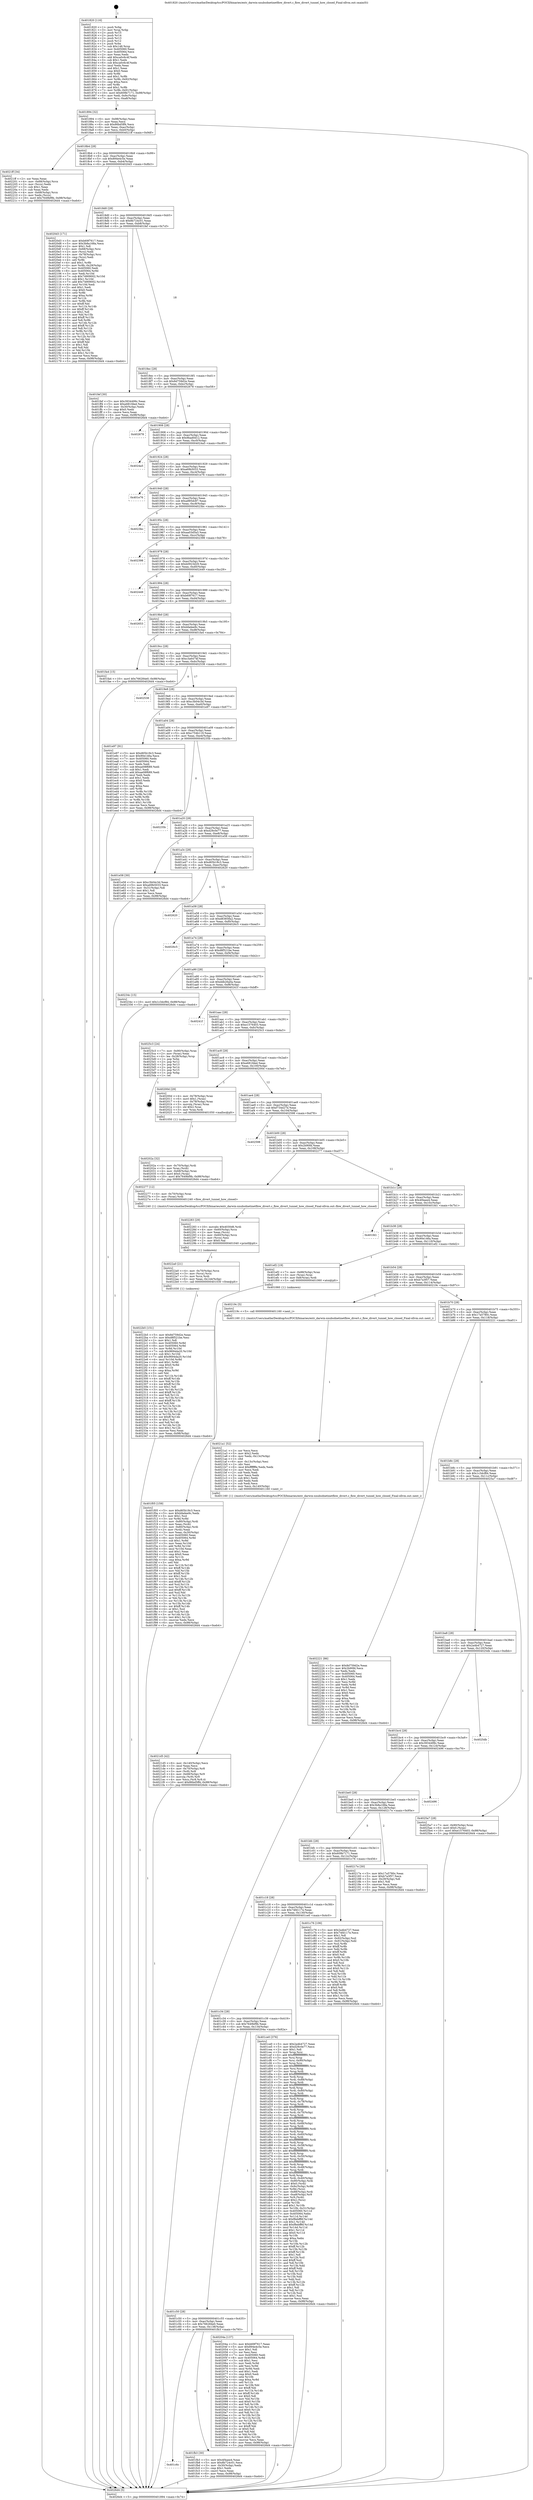 digraph "0x401820" {
  label = "0x401820 (/mnt/c/Users/mathe/Desktop/tcc/POCII/binaries/extr_darwin-xnubsdnetinetflow_divert.c_flow_divert_tunnel_how_closed_Final-ollvm.out::main(0))"
  labelloc = "t"
  node[shape=record]

  Entry [label="",width=0.3,height=0.3,shape=circle,fillcolor=black,style=filled]
  "0x401894" [label="{
     0x401894 [32]\l
     | [instrs]\l
     &nbsp;&nbsp;0x401894 \<+6\>: mov -0x98(%rbp),%eax\l
     &nbsp;&nbsp;0x40189a \<+2\>: mov %eax,%ecx\l
     &nbsp;&nbsp;0x40189c \<+6\>: sub $0x86bd5ff4,%ecx\l
     &nbsp;&nbsp;0x4018a2 \<+6\>: mov %eax,-0xac(%rbp)\l
     &nbsp;&nbsp;0x4018a8 \<+6\>: mov %ecx,-0xb0(%rbp)\l
     &nbsp;&nbsp;0x4018ae \<+6\>: je 00000000004021ff \<main+0x9df\>\l
  }"]
  "0x4021ff" [label="{
     0x4021ff [34]\l
     | [instrs]\l
     &nbsp;&nbsp;0x4021ff \<+2\>: xor %eax,%eax\l
     &nbsp;&nbsp;0x402201 \<+4\>: mov -0x68(%rbp),%rcx\l
     &nbsp;&nbsp;0x402205 \<+2\>: mov (%rcx),%edx\l
     &nbsp;&nbsp;0x402207 \<+3\>: sub $0x1,%eax\l
     &nbsp;&nbsp;0x40220a \<+2\>: sub %eax,%edx\l
     &nbsp;&nbsp;0x40220c \<+4\>: mov -0x68(%rbp),%rcx\l
     &nbsp;&nbsp;0x402210 \<+2\>: mov %edx,(%rcx)\l
     &nbsp;&nbsp;0x402212 \<+10\>: movl $0x7649bf9b,-0x98(%rbp)\l
     &nbsp;&nbsp;0x40221c \<+5\>: jmp 00000000004026d4 \<main+0xeb4\>\l
  }"]
  "0x4018b4" [label="{
     0x4018b4 [28]\l
     | [instrs]\l
     &nbsp;&nbsp;0x4018b4 \<+5\>: jmp 00000000004018b9 \<main+0x99\>\l
     &nbsp;&nbsp;0x4018b9 \<+6\>: mov -0xac(%rbp),%eax\l
     &nbsp;&nbsp;0x4018bf \<+5\>: sub $0x894e4c5e,%eax\l
     &nbsp;&nbsp;0x4018c4 \<+6\>: mov %eax,-0xb4(%rbp)\l
     &nbsp;&nbsp;0x4018ca \<+6\>: je 00000000004020d3 \<main+0x8b3\>\l
  }"]
  Exit [label="",width=0.3,height=0.3,shape=circle,fillcolor=black,style=filled,peripheries=2]
  "0x4020d3" [label="{
     0x4020d3 [171]\l
     | [instrs]\l
     &nbsp;&nbsp;0x4020d3 \<+5\>: mov $0xb69f7617,%eax\l
     &nbsp;&nbsp;0x4020d8 \<+5\>: mov $0x3b8a168a,%ecx\l
     &nbsp;&nbsp;0x4020dd \<+2\>: mov $0x1,%dl\l
     &nbsp;&nbsp;0x4020df \<+4\>: mov -0x68(%rbp),%rsi\l
     &nbsp;&nbsp;0x4020e3 \<+2\>: mov (%rsi),%edi\l
     &nbsp;&nbsp;0x4020e5 \<+4\>: mov -0x78(%rbp),%rsi\l
     &nbsp;&nbsp;0x4020e9 \<+2\>: cmp (%rsi),%edi\l
     &nbsp;&nbsp;0x4020eb \<+4\>: setl %r8b\l
     &nbsp;&nbsp;0x4020ef \<+4\>: and $0x1,%r8b\l
     &nbsp;&nbsp;0x4020f3 \<+4\>: mov %r8b,-0x29(%rbp)\l
     &nbsp;&nbsp;0x4020f7 \<+7\>: mov 0x405060,%edi\l
     &nbsp;&nbsp;0x4020fe \<+8\>: mov 0x405064,%r9d\l
     &nbsp;&nbsp;0x402106 \<+3\>: mov %edi,%r10d\l
     &nbsp;&nbsp;0x402109 \<+7\>: sub $0x74909002,%r10d\l
     &nbsp;&nbsp;0x402110 \<+4\>: sub $0x1,%r10d\l
     &nbsp;&nbsp;0x402114 \<+7\>: add $0x74909002,%r10d\l
     &nbsp;&nbsp;0x40211b \<+4\>: imul %r10d,%edi\l
     &nbsp;&nbsp;0x40211f \<+3\>: and $0x1,%edi\l
     &nbsp;&nbsp;0x402122 \<+3\>: cmp $0x0,%edi\l
     &nbsp;&nbsp;0x402125 \<+4\>: sete %r8b\l
     &nbsp;&nbsp;0x402129 \<+4\>: cmp $0xa,%r9d\l
     &nbsp;&nbsp;0x40212d \<+4\>: setl %r11b\l
     &nbsp;&nbsp;0x402131 \<+3\>: mov %r8b,%bl\l
     &nbsp;&nbsp;0x402134 \<+3\>: xor $0xff,%bl\l
     &nbsp;&nbsp;0x402137 \<+3\>: mov %r11b,%r14b\l
     &nbsp;&nbsp;0x40213a \<+4\>: xor $0xff,%r14b\l
     &nbsp;&nbsp;0x40213e \<+3\>: xor $0x1,%dl\l
     &nbsp;&nbsp;0x402141 \<+3\>: mov %bl,%r15b\l
     &nbsp;&nbsp;0x402144 \<+4\>: and $0xff,%r15b\l
     &nbsp;&nbsp;0x402148 \<+3\>: and %dl,%r8b\l
     &nbsp;&nbsp;0x40214b \<+3\>: mov %r14b,%r12b\l
     &nbsp;&nbsp;0x40214e \<+4\>: and $0xff,%r12b\l
     &nbsp;&nbsp;0x402152 \<+3\>: and %dl,%r11b\l
     &nbsp;&nbsp;0x402155 \<+3\>: or %r8b,%r15b\l
     &nbsp;&nbsp;0x402158 \<+3\>: or %r11b,%r12b\l
     &nbsp;&nbsp;0x40215b \<+3\>: xor %r12b,%r15b\l
     &nbsp;&nbsp;0x40215e \<+3\>: or %r14b,%bl\l
     &nbsp;&nbsp;0x402161 \<+3\>: xor $0xff,%bl\l
     &nbsp;&nbsp;0x402164 \<+3\>: or $0x1,%dl\l
     &nbsp;&nbsp;0x402167 \<+2\>: and %dl,%bl\l
     &nbsp;&nbsp;0x402169 \<+3\>: or %bl,%r15b\l
     &nbsp;&nbsp;0x40216c \<+4\>: test $0x1,%r15b\l
     &nbsp;&nbsp;0x402170 \<+3\>: cmovne %ecx,%eax\l
     &nbsp;&nbsp;0x402173 \<+6\>: mov %eax,-0x98(%rbp)\l
     &nbsp;&nbsp;0x402179 \<+5\>: jmp 00000000004026d4 \<main+0xeb4\>\l
  }"]
  "0x4018d0" [label="{
     0x4018d0 [28]\l
     | [instrs]\l
     &nbsp;&nbsp;0x4018d0 \<+5\>: jmp 00000000004018d5 \<main+0xb5\>\l
     &nbsp;&nbsp;0x4018d5 \<+6\>: mov -0xac(%rbp),%eax\l
     &nbsp;&nbsp;0x4018db \<+5\>: sub $0x8b724c01,%eax\l
     &nbsp;&nbsp;0x4018e0 \<+6\>: mov %eax,-0xb8(%rbp)\l
     &nbsp;&nbsp;0x4018e6 \<+6\>: je 0000000000401fef \<main+0x7cf\>\l
  }"]
  "0x4022b5" [label="{
     0x4022b5 [151]\l
     | [instrs]\l
     &nbsp;&nbsp;0x4022b5 \<+5\>: mov $0x8d759d2e,%eax\l
     &nbsp;&nbsp;0x4022ba \<+5\>: mov $0xd8f521be,%esi\l
     &nbsp;&nbsp;0x4022bf \<+2\>: mov $0x1,%dl\l
     &nbsp;&nbsp;0x4022c1 \<+8\>: mov 0x405060,%r8d\l
     &nbsp;&nbsp;0x4022c9 \<+8\>: mov 0x405064,%r9d\l
     &nbsp;&nbsp;0x4022d1 \<+3\>: mov %r8d,%r10d\l
     &nbsp;&nbsp;0x4022d4 \<+7\>: sub $0x9694da20,%r10d\l
     &nbsp;&nbsp;0x4022db \<+4\>: sub $0x1,%r10d\l
     &nbsp;&nbsp;0x4022df \<+7\>: add $0x9694da20,%r10d\l
     &nbsp;&nbsp;0x4022e6 \<+4\>: imul %r10d,%r8d\l
     &nbsp;&nbsp;0x4022ea \<+4\>: and $0x1,%r8d\l
     &nbsp;&nbsp;0x4022ee \<+4\>: cmp $0x0,%r8d\l
     &nbsp;&nbsp;0x4022f2 \<+4\>: sete %r11b\l
     &nbsp;&nbsp;0x4022f6 \<+4\>: cmp $0xa,%r9d\l
     &nbsp;&nbsp;0x4022fa \<+3\>: setl %bl\l
     &nbsp;&nbsp;0x4022fd \<+3\>: mov %r11b,%r14b\l
     &nbsp;&nbsp;0x402300 \<+4\>: xor $0xff,%r14b\l
     &nbsp;&nbsp;0x402304 \<+3\>: mov %bl,%r15b\l
     &nbsp;&nbsp;0x402307 \<+4\>: xor $0xff,%r15b\l
     &nbsp;&nbsp;0x40230b \<+3\>: xor $0x1,%dl\l
     &nbsp;&nbsp;0x40230e \<+3\>: mov %r14b,%r12b\l
     &nbsp;&nbsp;0x402311 \<+4\>: and $0xff,%r12b\l
     &nbsp;&nbsp;0x402315 \<+3\>: and %dl,%r11b\l
     &nbsp;&nbsp;0x402318 \<+3\>: mov %r15b,%r13b\l
     &nbsp;&nbsp;0x40231b \<+4\>: and $0xff,%r13b\l
     &nbsp;&nbsp;0x40231f \<+2\>: and %dl,%bl\l
     &nbsp;&nbsp;0x402321 \<+3\>: or %r11b,%r12b\l
     &nbsp;&nbsp;0x402324 \<+3\>: or %bl,%r13b\l
     &nbsp;&nbsp;0x402327 \<+3\>: xor %r13b,%r12b\l
     &nbsp;&nbsp;0x40232a \<+3\>: or %r15b,%r14b\l
     &nbsp;&nbsp;0x40232d \<+4\>: xor $0xff,%r14b\l
     &nbsp;&nbsp;0x402331 \<+3\>: or $0x1,%dl\l
     &nbsp;&nbsp;0x402334 \<+3\>: and %dl,%r14b\l
     &nbsp;&nbsp;0x402337 \<+3\>: or %r14b,%r12b\l
     &nbsp;&nbsp;0x40233a \<+4\>: test $0x1,%r12b\l
     &nbsp;&nbsp;0x40233e \<+3\>: cmovne %esi,%eax\l
     &nbsp;&nbsp;0x402341 \<+6\>: mov %eax,-0x98(%rbp)\l
     &nbsp;&nbsp;0x402347 \<+5\>: jmp 00000000004026d4 \<main+0xeb4\>\l
  }"]
  "0x401fef" [label="{
     0x401fef [30]\l
     | [instrs]\l
     &nbsp;&nbsp;0x401fef \<+5\>: mov $0x3934499c,%eax\l
     &nbsp;&nbsp;0x401ff4 \<+5\>: mov $0xe681fded,%ecx\l
     &nbsp;&nbsp;0x401ff9 \<+3\>: mov -0x30(%rbp),%edx\l
     &nbsp;&nbsp;0x401ffc \<+3\>: cmp $0x0,%edx\l
     &nbsp;&nbsp;0x401fff \<+3\>: cmove %ecx,%eax\l
     &nbsp;&nbsp;0x402002 \<+6\>: mov %eax,-0x98(%rbp)\l
     &nbsp;&nbsp;0x402008 \<+5\>: jmp 00000000004026d4 \<main+0xeb4\>\l
  }"]
  "0x4018ec" [label="{
     0x4018ec [28]\l
     | [instrs]\l
     &nbsp;&nbsp;0x4018ec \<+5\>: jmp 00000000004018f1 \<main+0xd1\>\l
     &nbsp;&nbsp;0x4018f1 \<+6\>: mov -0xac(%rbp),%eax\l
     &nbsp;&nbsp;0x4018f7 \<+5\>: sub $0x8d759d2e,%eax\l
     &nbsp;&nbsp;0x4018fc \<+6\>: mov %eax,-0xbc(%rbp)\l
     &nbsp;&nbsp;0x401902 \<+6\>: je 0000000000402678 \<main+0xe58\>\l
  }"]
  "0x4022a0" [label="{
     0x4022a0 [21]\l
     | [instrs]\l
     &nbsp;&nbsp;0x4022a0 \<+4\>: mov -0x70(%rbp),%rcx\l
     &nbsp;&nbsp;0x4022a4 \<+3\>: mov (%rcx),%rcx\l
     &nbsp;&nbsp;0x4022a7 \<+3\>: mov %rcx,%rdi\l
     &nbsp;&nbsp;0x4022aa \<+6\>: mov %eax,-0x144(%rbp)\l
     &nbsp;&nbsp;0x4022b0 \<+5\>: call 0000000000401030 \<free@plt\>\l
     | [calls]\l
     &nbsp;&nbsp;0x401030 \{1\} (unknown)\l
  }"]
  "0x402678" [label="{
     0x402678\l
  }", style=dashed]
  "0x401908" [label="{
     0x401908 [28]\l
     | [instrs]\l
     &nbsp;&nbsp;0x401908 \<+5\>: jmp 000000000040190d \<main+0xed\>\l
     &nbsp;&nbsp;0x40190d \<+6\>: mov -0xac(%rbp),%eax\l
     &nbsp;&nbsp;0x401913 \<+5\>: sub $0x9bad0d12,%eax\l
     &nbsp;&nbsp;0x401918 \<+6\>: mov %eax,-0xc0(%rbp)\l
     &nbsp;&nbsp;0x40191e \<+6\>: je 00000000004024a5 \<main+0xc85\>\l
  }"]
  "0x402283" [label="{
     0x402283 [29]\l
     | [instrs]\l
     &nbsp;&nbsp;0x402283 \<+10\>: movabs $0x4030d6,%rdi\l
     &nbsp;&nbsp;0x40228d \<+4\>: mov -0x60(%rbp),%rcx\l
     &nbsp;&nbsp;0x402291 \<+2\>: mov %eax,(%rcx)\l
     &nbsp;&nbsp;0x402293 \<+4\>: mov -0x60(%rbp),%rcx\l
     &nbsp;&nbsp;0x402297 \<+2\>: mov (%rcx),%esi\l
     &nbsp;&nbsp;0x402299 \<+2\>: mov $0x0,%al\l
     &nbsp;&nbsp;0x40229b \<+5\>: call 0000000000401040 \<printf@plt\>\l
     | [calls]\l
     &nbsp;&nbsp;0x401040 \{1\} (unknown)\l
  }"]
  "0x4024a5" [label="{
     0x4024a5\l
  }", style=dashed]
  "0x401924" [label="{
     0x401924 [28]\l
     | [instrs]\l
     &nbsp;&nbsp;0x401924 \<+5\>: jmp 0000000000401929 \<main+0x109\>\l
     &nbsp;&nbsp;0x401929 \<+6\>: mov -0xac(%rbp),%eax\l
     &nbsp;&nbsp;0x40192f \<+5\>: sub $0xa69b5033,%eax\l
     &nbsp;&nbsp;0x401934 \<+6\>: mov %eax,-0xc4(%rbp)\l
     &nbsp;&nbsp;0x40193a \<+6\>: je 0000000000401e76 \<main+0x656\>\l
  }"]
  "0x4021d5" [label="{
     0x4021d5 [42]\l
     | [instrs]\l
     &nbsp;&nbsp;0x4021d5 \<+6\>: mov -0x140(%rbp),%ecx\l
     &nbsp;&nbsp;0x4021db \<+3\>: imul %eax,%ecx\l
     &nbsp;&nbsp;0x4021de \<+4\>: mov -0x70(%rbp),%r8\l
     &nbsp;&nbsp;0x4021e2 \<+3\>: mov (%r8),%r8\l
     &nbsp;&nbsp;0x4021e5 \<+4\>: mov -0x68(%rbp),%r9\l
     &nbsp;&nbsp;0x4021e9 \<+3\>: movslq (%r9),%r9\l
     &nbsp;&nbsp;0x4021ec \<+4\>: mov %ecx,(%r8,%r9,4)\l
     &nbsp;&nbsp;0x4021f0 \<+10\>: movl $0x86bd5ff4,-0x98(%rbp)\l
     &nbsp;&nbsp;0x4021fa \<+5\>: jmp 00000000004026d4 \<main+0xeb4\>\l
  }"]
  "0x401e76" [label="{
     0x401e76\l
  }", style=dashed]
  "0x401940" [label="{
     0x401940 [28]\l
     | [instrs]\l
     &nbsp;&nbsp;0x401940 \<+5\>: jmp 0000000000401945 \<main+0x125\>\l
     &nbsp;&nbsp;0x401945 \<+6\>: mov -0xac(%rbp),%eax\l
     &nbsp;&nbsp;0x40194b \<+5\>: sub $0xa885dc87,%eax\l
     &nbsp;&nbsp;0x401950 \<+6\>: mov %eax,-0xc8(%rbp)\l
     &nbsp;&nbsp;0x401956 \<+6\>: je 00000000004023bc \<main+0xb9c\>\l
  }"]
  "0x4021a1" [label="{
     0x4021a1 [52]\l
     | [instrs]\l
     &nbsp;&nbsp;0x4021a1 \<+2\>: xor %ecx,%ecx\l
     &nbsp;&nbsp;0x4021a3 \<+5\>: mov $0x2,%edx\l
     &nbsp;&nbsp;0x4021a8 \<+6\>: mov %edx,-0x13c(%rbp)\l
     &nbsp;&nbsp;0x4021ae \<+1\>: cltd\l
     &nbsp;&nbsp;0x4021af \<+6\>: mov -0x13c(%rbp),%esi\l
     &nbsp;&nbsp;0x4021b5 \<+2\>: idiv %esi\l
     &nbsp;&nbsp;0x4021b7 \<+6\>: imul $0xfffffffe,%edx,%edx\l
     &nbsp;&nbsp;0x4021bd \<+2\>: mov %ecx,%edi\l
     &nbsp;&nbsp;0x4021bf \<+2\>: sub %edx,%edi\l
     &nbsp;&nbsp;0x4021c1 \<+2\>: mov %ecx,%edx\l
     &nbsp;&nbsp;0x4021c3 \<+3\>: sub $0x1,%edx\l
     &nbsp;&nbsp;0x4021c6 \<+2\>: add %edx,%edi\l
     &nbsp;&nbsp;0x4021c8 \<+2\>: sub %edi,%ecx\l
     &nbsp;&nbsp;0x4021ca \<+6\>: mov %ecx,-0x140(%rbp)\l
     &nbsp;&nbsp;0x4021d0 \<+5\>: call 0000000000401160 \<next_i\>\l
     | [calls]\l
     &nbsp;&nbsp;0x401160 \{1\} (/mnt/c/Users/mathe/Desktop/tcc/POCII/binaries/extr_darwin-xnubsdnetinetflow_divert.c_flow_divert_tunnel_how_closed_Final-ollvm.out::next_i)\l
  }"]
  "0x4023bc" [label="{
     0x4023bc\l
  }", style=dashed]
  "0x40195c" [label="{
     0x40195c [28]\l
     | [instrs]\l
     &nbsp;&nbsp;0x40195c \<+5\>: jmp 0000000000401961 \<main+0x141\>\l
     &nbsp;&nbsp;0x401961 \<+6\>: mov -0xac(%rbp),%eax\l
     &nbsp;&nbsp;0x401967 \<+5\>: sub $0xaa03d5a3,%eax\l
     &nbsp;&nbsp;0x40196c \<+6\>: mov %eax,-0xcc(%rbp)\l
     &nbsp;&nbsp;0x401972 \<+6\>: je 0000000000402398 \<main+0xb78\>\l
  }"]
  "0x40202a" [label="{
     0x40202a [32]\l
     | [instrs]\l
     &nbsp;&nbsp;0x40202a \<+4\>: mov -0x70(%rbp),%rdi\l
     &nbsp;&nbsp;0x40202e \<+3\>: mov %rax,(%rdi)\l
     &nbsp;&nbsp;0x402031 \<+4\>: mov -0x68(%rbp),%rax\l
     &nbsp;&nbsp;0x402035 \<+6\>: movl $0x0,(%rax)\l
     &nbsp;&nbsp;0x40203b \<+10\>: movl $0x7649bf9b,-0x98(%rbp)\l
     &nbsp;&nbsp;0x402045 \<+5\>: jmp 00000000004026d4 \<main+0xeb4\>\l
  }"]
  "0x402398" [label="{
     0x402398\l
  }", style=dashed]
  "0x401978" [label="{
     0x401978 [28]\l
     | [instrs]\l
     &nbsp;&nbsp;0x401978 \<+5\>: jmp 000000000040197d \<main+0x15d\>\l
     &nbsp;&nbsp;0x40197d \<+6\>: mov -0xac(%rbp),%eax\l
     &nbsp;&nbsp;0x401983 \<+5\>: sub $0xb0923d29,%eax\l
     &nbsp;&nbsp;0x401988 \<+6\>: mov %eax,-0xd0(%rbp)\l
     &nbsp;&nbsp;0x40198e \<+6\>: je 0000000000402449 \<main+0xc29\>\l
  }"]
  "0x401c6c" [label="{
     0x401c6c\l
  }", style=dashed]
  "0x402449" [label="{
     0x402449\l
  }", style=dashed]
  "0x401994" [label="{
     0x401994 [28]\l
     | [instrs]\l
     &nbsp;&nbsp;0x401994 \<+5\>: jmp 0000000000401999 \<main+0x179\>\l
     &nbsp;&nbsp;0x401999 \<+6\>: mov -0xac(%rbp),%eax\l
     &nbsp;&nbsp;0x40199f \<+5\>: sub $0xb69f7617,%eax\l
     &nbsp;&nbsp;0x4019a4 \<+6\>: mov %eax,-0xd4(%rbp)\l
     &nbsp;&nbsp;0x4019aa \<+6\>: je 0000000000402653 \<main+0xe33\>\l
  }"]
  "0x401fb3" [label="{
     0x401fb3 [30]\l
     | [instrs]\l
     &nbsp;&nbsp;0x401fb3 \<+5\>: mov $0x4f4aee4,%eax\l
     &nbsp;&nbsp;0x401fb8 \<+5\>: mov $0x8b724c01,%ecx\l
     &nbsp;&nbsp;0x401fbd \<+3\>: mov -0x30(%rbp),%edx\l
     &nbsp;&nbsp;0x401fc0 \<+3\>: cmp $0x1,%edx\l
     &nbsp;&nbsp;0x401fc3 \<+3\>: cmovl %ecx,%eax\l
     &nbsp;&nbsp;0x401fc6 \<+6\>: mov %eax,-0x98(%rbp)\l
     &nbsp;&nbsp;0x401fcc \<+5\>: jmp 00000000004026d4 \<main+0xeb4\>\l
  }"]
  "0x402653" [label="{
     0x402653\l
  }", style=dashed]
  "0x4019b0" [label="{
     0x4019b0 [28]\l
     | [instrs]\l
     &nbsp;&nbsp;0x4019b0 \<+5\>: jmp 00000000004019b5 \<main+0x195\>\l
     &nbsp;&nbsp;0x4019b5 \<+6\>: mov -0xac(%rbp),%eax\l
     &nbsp;&nbsp;0x4019bb \<+5\>: sub $0xbfadee9c,%eax\l
     &nbsp;&nbsp;0x4019c0 \<+6\>: mov %eax,-0xd8(%rbp)\l
     &nbsp;&nbsp;0x4019c6 \<+6\>: je 0000000000401fa4 \<main+0x784\>\l
  }"]
  "0x401c50" [label="{
     0x401c50 [28]\l
     | [instrs]\l
     &nbsp;&nbsp;0x401c50 \<+5\>: jmp 0000000000401c55 \<main+0x435\>\l
     &nbsp;&nbsp;0x401c55 \<+6\>: mov -0xac(%rbp),%eax\l
     &nbsp;&nbsp;0x401c5b \<+5\>: sub $0x766284e0,%eax\l
     &nbsp;&nbsp;0x401c60 \<+6\>: mov %eax,-0x138(%rbp)\l
     &nbsp;&nbsp;0x401c66 \<+6\>: je 0000000000401fb3 \<main+0x793\>\l
  }"]
  "0x401fa4" [label="{
     0x401fa4 [15]\l
     | [instrs]\l
     &nbsp;&nbsp;0x401fa4 \<+10\>: movl $0x766284e0,-0x98(%rbp)\l
     &nbsp;&nbsp;0x401fae \<+5\>: jmp 00000000004026d4 \<main+0xeb4\>\l
  }"]
  "0x4019cc" [label="{
     0x4019cc [28]\l
     | [instrs]\l
     &nbsp;&nbsp;0x4019cc \<+5\>: jmp 00000000004019d1 \<main+0x1b1\>\l
     &nbsp;&nbsp;0x4019d1 \<+6\>: mov -0xac(%rbp),%eax\l
     &nbsp;&nbsp;0x4019d7 \<+5\>: sub $0xc3a6474f,%eax\l
     &nbsp;&nbsp;0x4019dc \<+6\>: mov %eax,-0xdc(%rbp)\l
     &nbsp;&nbsp;0x4019e2 \<+6\>: je 0000000000402538 \<main+0xd18\>\l
  }"]
  "0x40204a" [label="{
     0x40204a [137]\l
     | [instrs]\l
     &nbsp;&nbsp;0x40204a \<+5\>: mov $0xb69f7617,%eax\l
     &nbsp;&nbsp;0x40204f \<+5\>: mov $0x894e4c5e,%ecx\l
     &nbsp;&nbsp;0x402054 \<+2\>: mov $0x1,%dl\l
     &nbsp;&nbsp;0x402056 \<+2\>: xor %esi,%esi\l
     &nbsp;&nbsp;0x402058 \<+7\>: mov 0x405060,%edi\l
     &nbsp;&nbsp;0x40205f \<+8\>: mov 0x405064,%r8d\l
     &nbsp;&nbsp;0x402067 \<+3\>: sub $0x1,%esi\l
     &nbsp;&nbsp;0x40206a \<+3\>: mov %edi,%r9d\l
     &nbsp;&nbsp;0x40206d \<+3\>: add %esi,%r9d\l
     &nbsp;&nbsp;0x402070 \<+4\>: imul %r9d,%edi\l
     &nbsp;&nbsp;0x402074 \<+3\>: and $0x1,%edi\l
     &nbsp;&nbsp;0x402077 \<+3\>: cmp $0x0,%edi\l
     &nbsp;&nbsp;0x40207a \<+4\>: sete %r10b\l
     &nbsp;&nbsp;0x40207e \<+4\>: cmp $0xa,%r8d\l
     &nbsp;&nbsp;0x402082 \<+4\>: setl %r11b\l
     &nbsp;&nbsp;0x402086 \<+3\>: mov %r10b,%bl\l
     &nbsp;&nbsp;0x402089 \<+3\>: xor $0xff,%bl\l
     &nbsp;&nbsp;0x40208c \<+3\>: mov %r11b,%r14b\l
     &nbsp;&nbsp;0x40208f \<+4\>: xor $0xff,%r14b\l
     &nbsp;&nbsp;0x402093 \<+3\>: xor $0x0,%dl\l
     &nbsp;&nbsp;0x402096 \<+3\>: mov %bl,%r15b\l
     &nbsp;&nbsp;0x402099 \<+4\>: and $0x0,%r15b\l
     &nbsp;&nbsp;0x40209d \<+3\>: and %dl,%r10b\l
     &nbsp;&nbsp;0x4020a0 \<+3\>: mov %r14b,%r12b\l
     &nbsp;&nbsp;0x4020a3 \<+4\>: and $0x0,%r12b\l
     &nbsp;&nbsp;0x4020a7 \<+3\>: and %dl,%r11b\l
     &nbsp;&nbsp;0x4020aa \<+3\>: or %r10b,%r15b\l
     &nbsp;&nbsp;0x4020ad \<+3\>: or %r11b,%r12b\l
     &nbsp;&nbsp;0x4020b0 \<+3\>: xor %r12b,%r15b\l
     &nbsp;&nbsp;0x4020b3 \<+3\>: or %r14b,%bl\l
     &nbsp;&nbsp;0x4020b6 \<+3\>: xor $0xff,%bl\l
     &nbsp;&nbsp;0x4020b9 \<+3\>: or $0x0,%dl\l
     &nbsp;&nbsp;0x4020bc \<+2\>: and %dl,%bl\l
     &nbsp;&nbsp;0x4020be \<+3\>: or %bl,%r15b\l
     &nbsp;&nbsp;0x4020c1 \<+4\>: test $0x1,%r15b\l
     &nbsp;&nbsp;0x4020c5 \<+3\>: cmovne %ecx,%eax\l
     &nbsp;&nbsp;0x4020c8 \<+6\>: mov %eax,-0x98(%rbp)\l
     &nbsp;&nbsp;0x4020ce \<+5\>: jmp 00000000004026d4 \<main+0xeb4\>\l
  }"]
  "0x402538" [label="{
     0x402538\l
  }", style=dashed]
  "0x4019e8" [label="{
     0x4019e8 [28]\l
     | [instrs]\l
     &nbsp;&nbsp;0x4019e8 \<+5\>: jmp 00000000004019ed \<main+0x1cd\>\l
     &nbsp;&nbsp;0x4019ed \<+6\>: mov -0xac(%rbp),%eax\l
     &nbsp;&nbsp;0x4019f3 \<+5\>: sub $0xc3b04c3d,%eax\l
     &nbsp;&nbsp;0x4019f8 \<+6\>: mov %eax,-0xe0(%rbp)\l
     &nbsp;&nbsp;0x4019fe \<+6\>: je 0000000000401e97 \<main+0x677\>\l
  }"]
  "0x401f05" [label="{
     0x401f05 [159]\l
     | [instrs]\l
     &nbsp;&nbsp;0x401f05 \<+5\>: mov $0xd65b18c3,%ecx\l
     &nbsp;&nbsp;0x401f0a \<+5\>: mov $0xbfadee9c,%edx\l
     &nbsp;&nbsp;0x401f0f \<+3\>: mov $0x1,%sil\l
     &nbsp;&nbsp;0x401f12 \<+3\>: xor %r8d,%r8d\l
     &nbsp;&nbsp;0x401f15 \<+4\>: mov -0x80(%rbp),%rdi\l
     &nbsp;&nbsp;0x401f19 \<+2\>: mov %eax,(%rdi)\l
     &nbsp;&nbsp;0x401f1b \<+4\>: mov -0x80(%rbp),%rdi\l
     &nbsp;&nbsp;0x401f1f \<+2\>: mov (%rdi),%eax\l
     &nbsp;&nbsp;0x401f21 \<+3\>: mov %eax,-0x30(%rbp)\l
     &nbsp;&nbsp;0x401f24 \<+7\>: mov 0x405060,%eax\l
     &nbsp;&nbsp;0x401f2b \<+8\>: mov 0x405064,%r9d\l
     &nbsp;&nbsp;0x401f33 \<+4\>: sub $0x1,%r8d\l
     &nbsp;&nbsp;0x401f37 \<+3\>: mov %eax,%r10d\l
     &nbsp;&nbsp;0x401f3a \<+3\>: add %r8d,%r10d\l
     &nbsp;&nbsp;0x401f3d \<+4\>: imul %r10d,%eax\l
     &nbsp;&nbsp;0x401f41 \<+3\>: and $0x1,%eax\l
     &nbsp;&nbsp;0x401f44 \<+3\>: cmp $0x0,%eax\l
     &nbsp;&nbsp;0x401f47 \<+4\>: sete %r11b\l
     &nbsp;&nbsp;0x401f4b \<+4\>: cmp $0xa,%r9d\l
     &nbsp;&nbsp;0x401f4f \<+3\>: setl %bl\l
     &nbsp;&nbsp;0x401f52 \<+3\>: mov %r11b,%r14b\l
     &nbsp;&nbsp;0x401f55 \<+4\>: xor $0xff,%r14b\l
     &nbsp;&nbsp;0x401f59 \<+3\>: mov %bl,%r15b\l
     &nbsp;&nbsp;0x401f5c \<+4\>: xor $0xff,%r15b\l
     &nbsp;&nbsp;0x401f60 \<+4\>: xor $0x1,%sil\l
     &nbsp;&nbsp;0x401f64 \<+3\>: mov %r14b,%r12b\l
     &nbsp;&nbsp;0x401f67 \<+4\>: and $0xff,%r12b\l
     &nbsp;&nbsp;0x401f6b \<+3\>: and %sil,%r11b\l
     &nbsp;&nbsp;0x401f6e \<+3\>: mov %r15b,%r13b\l
     &nbsp;&nbsp;0x401f71 \<+4\>: and $0xff,%r13b\l
     &nbsp;&nbsp;0x401f75 \<+3\>: and %sil,%bl\l
     &nbsp;&nbsp;0x401f78 \<+3\>: or %r11b,%r12b\l
     &nbsp;&nbsp;0x401f7b \<+3\>: or %bl,%r13b\l
     &nbsp;&nbsp;0x401f7e \<+3\>: xor %r13b,%r12b\l
     &nbsp;&nbsp;0x401f81 \<+3\>: or %r15b,%r14b\l
     &nbsp;&nbsp;0x401f84 \<+4\>: xor $0xff,%r14b\l
     &nbsp;&nbsp;0x401f88 \<+4\>: or $0x1,%sil\l
     &nbsp;&nbsp;0x401f8c \<+3\>: and %sil,%r14b\l
     &nbsp;&nbsp;0x401f8f \<+3\>: or %r14b,%r12b\l
     &nbsp;&nbsp;0x401f92 \<+4\>: test $0x1,%r12b\l
     &nbsp;&nbsp;0x401f96 \<+3\>: cmovne %edx,%ecx\l
     &nbsp;&nbsp;0x401f99 \<+6\>: mov %ecx,-0x98(%rbp)\l
     &nbsp;&nbsp;0x401f9f \<+5\>: jmp 00000000004026d4 \<main+0xeb4\>\l
  }"]
  "0x401e97" [label="{
     0x401e97 [91]\l
     | [instrs]\l
     &nbsp;&nbsp;0x401e97 \<+5\>: mov $0xd65b18c3,%eax\l
     &nbsp;&nbsp;0x401e9c \<+5\>: mov $0x90e146a,%ecx\l
     &nbsp;&nbsp;0x401ea1 \<+7\>: mov 0x405060,%edx\l
     &nbsp;&nbsp;0x401ea8 \<+7\>: mov 0x405064,%esi\l
     &nbsp;&nbsp;0x401eaf \<+2\>: mov %edx,%edi\l
     &nbsp;&nbsp;0x401eb1 \<+6\>: sub $0xae08f689,%edi\l
     &nbsp;&nbsp;0x401eb7 \<+3\>: sub $0x1,%edi\l
     &nbsp;&nbsp;0x401eba \<+6\>: add $0xae08f689,%edi\l
     &nbsp;&nbsp;0x401ec0 \<+3\>: imul %edi,%edx\l
     &nbsp;&nbsp;0x401ec3 \<+3\>: and $0x1,%edx\l
     &nbsp;&nbsp;0x401ec6 \<+3\>: cmp $0x0,%edx\l
     &nbsp;&nbsp;0x401ec9 \<+4\>: sete %r8b\l
     &nbsp;&nbsp;0x401ecd \<+3\>: cmp $0xa,%esi\l
     &nbsp;&nbsp;0x401ed0 \<+4\>: setl %r9b\l
     &nbsp;&nbsp;0x401ed4 \<+3\>: mov %r8b,%r10b\l
     &nbsp;&nbsp;0x401ed7 \<+3\>: and %r9b,%r10b\l
     &nbsp;&nbsp;0x401eda \<+3\>: xor %r9b,%r8b\l
     &nbsp;&nbsp;0x401edd \<+3\>: or %r8b,%r10b\l
     &nbsp;&nbsp;0x401ee0 \<+4\>: test $0x1,%r10b\l
     &nbsp;&nbsp;0x401ee4 \<+3\>: cmovne %ecx,%eax\l
     &nbsp;&nbsp;0x401ee7 \<+6\>: mov %eax,-0x98(%rbp)\l
     &nbsp;&nbsp;0x401eed \<+5\>: jmp 00000000004026d4 \<main+0xeb4\>\l
  }"]
  "0x401a04" [label="{
     0x401a04 [28]\l
     | [instrs]\l
     &nbsp;&nbsp;0x401a04 \<+5\>: jmp 0000000000401a09 \<main+0x1e9\>\l
     &nbsp;&nbsp;0x401a09 \<+6\>: mov -0xac(%rbp),%eax\l
     &nbsp;&nbsp;0x401a0f \<+5\>: sub $0xc754b119,%eax\l
     &nbsp;&nbsp;0x401a14 \<+6\>: mov %eax,-0xe4(%rbp)\l
     &nbsp;&nbsp;0x401a1a \<+6\>: je 000000000040235b \<main+0xb3b\>\l
  }"]
  "0x401c34" [label="{
     0x401c34 [28]\l
     | [instrs]\l
     &nbsp;&nbsp;0x401c34 \<+5\>: jmp 0000000000401c39 \<main+0x419\>\l
     &nbsp;&nbsp;0x401c39 \<+6\>: mov -0xac(%rbp),%eax\l
     &nbsp;&nbsp;0x401c3f \<+5\>: sub $0x7649bf9b,%eax\l
     &nbsp;&nbsp;0x401c44 \<+6\>: mov %eax,-0x134(%rbp)\l
     &nbsp;&nbsp;0x401c4a \<+6\>: je 000000000040204a \<main+0x82a\>\l
  }"]
  "0x40235b" [label="{
     0x40235b\l
  }", style=dashed]
  "0x401a20" [label="{
     0x401a20 [28]\l
     | [instrs]\l
     &nbsp;&nbsp;0x401a20 \<+5\>: jmp 0000000000401a25 \<main+0x205\>\l
     &nbsp;&nbsp;0x401a25 \<+6\>: mov -0xac(%rbp),%eax\l
     &nbsp;&nbsp;0x401a2b \<+5\>: sub $0xd29c0e77,%eax\l
     &nbsp;&nbsp;0x401a30 \<+6\>: mov %eax,-0xe8(%rbp)\l
     &nbsp;&nbsp;0x401a36 \<+6\>: je 0000000000401e58 \<main+0x638\>\l
  }"]
  "0x401ce0" [label="{
     0x401ce0 [376]\l
     | [instrs]\l
     &nbsp;&nbsp;0x401ce0 \<+5\>: mov $0x2a4b4727,%eax\l
     &nbsp;&nbsp;0x401ce5 \<+5\>: mov $0xd29c0e77,%ecx\l
     &nbsp;&nbsp;0x401cea \<+2\>: mov $0x1,%dl\l
     &nbsp;&nbsp;0x401cec \<+3\>: mov %rsp,%rsi\l
     &nbsp;&nbsp;0x401cef \<+4\>: add $0xfffffffffffffff0,%rsi\l
     &nbsp;&nbsp;0x401cf3 \<+3\>: mov %rsi,%rsp\l
     &nbsp;&nbsp;0x401cf6 \<+7\>: mov %rsi,-0x90(%rbp)\l
     &nbsp;&nbsp;0x401cfd \<+3\>: mov %rsp,%rsi\l
     &nbsp;&nbsp;0x401d00 \<+4\>: add $0xfffffffffffffff0,%rsi\l
     &nbsp;&nbsp;0x401d04 \<+3\>: mov %rsi,%rsp\l
     &nbsp;&nbsp;0x401d07 \<+3\>: mov %rsp,%rdi\l
     &nbsp;&nbsp;0x401d0a \<+4\>: add $0xfffffffffffffff0,%rdi\l
     &nbsp;&nbsp;0x401d0e \<+3\>: mov %rdi,%rsp\l
     &nbsp;&nbsp;0x401d11 \<+7\>: mov %rdi,-0x88(%rbp)\l
     &nbsp;&nbsp;0x401d18 \<+3\>: mov %rsp,%rdi\l
     &nbsp;&nbsp;0x401d1b \<+4\>: add $0xfffffffffffffff0,%rdi\l
     &nbsp;&nbsp;0x401d1f \<+3\>: mov %rdi,%rsp\l
     &nbsp;&nbsp;0x401d22 \<+4\>: mov %rdi,-0x80(%rbp)\l
     &nbsp;&nbsp;0x401d26 \<+3\>: mov %rsp,%rdi\l
     &nbsp;&nbsp;0x401d29 \<+4\>: add $0xfffffffffffffff0,%rdi\l
     &nbsp;&nbsp;0x401d2d \<+3\>: mov %rdi,%rsp\l
     &nbsp;&nbsp;0x401d30 \<+4\>: mov %rdi,-0x78(%rbp)\l
     &nbsp;&nbsp;0x401d34 \<+3\>: mov %rsp,%rdi\l
     &nbsp;&nbsp;0x401d37 \<+4\>: add $0xfffffffffffffff0,%rdi\l
     &nbsp;&nbsp;0x401d3b \<+3\>: mov %rdi,%rsp\l
     &nbsp;&nbsp;0x401d3e \<+4\>: mov %rdi,-0x70(%rbp)\l
     &nbsp;&nbsp;0x401d42 \<+3\>: mov %rsp,%rdi\l
     &nbsp;&nbsp;0x401d45 \<+4\>: add $0xfffffffffffffff0,%rdi\l
     &nbsp;&nbsp;0x401d49 \<+3\>: mov %rdi,%rsp\l
     &nbsp;&nbsp;0x401d4c \<+4\>: mov %rdi,-0x68(%rbp)\l
     &nbsp;&nbsp;0x401d50 \<+3\>: mov %rsp,%rdi\l
     &nbsp;&nbsp;0x401d53 \<+4\>: add $0xfffffffffffffff0,%rdi\l
     &nbsp;&nbsp;0x401d57 \<+3\>: mov %rdi,%rsp\l
     &nbsp;&nbsp;0x401d5a \<+4\>: mov %rdi,-0x60(%rbp)\l
     &nbsp;&nbsp;0x401d5e \<+3\>: mov %rsp,%rdi\l
     &nbsp;&nbsp;0x401d61 \<+4\>: add $0xfffffffffffffff0,%rdi\l
     &nbsp;&nbsp;0x401d65 \<+3\>: mov %rdi,%rsp\l
     &nbsp;&nbsp;0x401d68 \<+4\>: mov %rdi,-0x58(%rbp)\l
     &nbsp;&nbsp;0x401d6c \<+3\>: mov %rsp,%rdi\l
     &nbsp;&nbsp;0x401d6f \<+4\>: add $0xfffffffffffffff0,%rdi\l
     &nbsp;&nbsp;0x401d73 \<+3\>: mov %rdi,%rsp\l
     &nbsp;&nbsp;0x401d76 \<+4\>: mov %rdi,-0x50(%rbp)\l
     &nbsp;&nbsp;0x401d7a \<+3\>: mov %rsp,%rdi\l
     &nbsp;&nbsp;0x401d7d \<+4\>: add $0xfffffffffffffff0,%rdi\l
     &nbsp;&nbsp;0x401d81 \<+3\>: mov %rdi,%rsp\l
     &nbsp;&nbsp;0x401d84 \<+4\>: mov %rdi,-0x48(%rbp)\l
     &nbsp;&nbsp;0x401d88 \<+3\>: mov %rsp,%rdi\l
     &nbsp;&nbsp;0x401d8b \<+4\>: add $0xfffffffffffffff0,%rdi\l
     &nbsp;&nbsp;0x401d8f \<+3\>: mov %rdi,%rsp\l
     &nbsp;&nbsp;0x401d92 \<+4\>: mov %rdi,-0x40(%rbp)\l
     &nbsp;&nbsp;0x401d96 \<+7\>: mov -0x90(%rbp),%rdi\l
     &nbsp;&nbsp;0x401d9d \<+6\>: movl $0x0,(%rdi)\l
     &nbsp;&nbsp;0x401da3 \<+7\>: mov -0x9c(%rbp),%r8d\l
     &nbsp;&nbsp;0x401daa \<+3\>: mov %r8d,(%rsi)\l
     &nbsp;&nbsp;0x401dad \<+7\>: mov -0x88(%rbp),%rdi\l
     &nbsp;&nbsp;0x401db4 \<+7\>: mov -0xa8(%rbp),%r9\l
     &nbsp;&nbsp;0x401dbb \<+3\>: mov %r9,(%rdi)\l
     &nbsp;&nbsp;0x401dbe \<+3\>: cmpl $0x2,(%rsi)\l
     &nbsp;&nbsp;0x401dc1 \<+4\>: setne %r10b\l
     &nbsp;&nbsp;0x401dc5 \<+4\>: and $0x1,%r10b\l
     &nbsp;&nbsp;0x401dc9 \<+4\>: mov %r10b,-0x31(%rbp)\l
     &nbsp;&nbsp;0x401dcd \<+8\>: mov 0x405060,%r11d\l
     &nbsp;&nbsp;0x401dd5 \<+7\>: mov 0x405064,%ebx\l
     &nbsp;&nbsp;0x401ddc \<+3\>: mov %r11d,%r14d\l
     &nbsp;&nbsp;0x401ddf \<+7\>: sub $0xf8ebff6f,%r14d\l
     &nbsp;&nbsp;0x401de6 \<+4\>: sub $0x1,%r14d\l
     &nbsp;&nbsp;0x401dea \<+7\>: add $0xf8ebff6f,%r14d\l
     &nbsp;&nbsp;0x401df1 \<+4\>: imul %r14d,%r11d\l
     &nbsp;&nbsp;0x401df5 \<+4\>: and $0x1,%r11d\l
     &nbsp;&nbsp;0x401df9 \<+4\>: cmp $0x0,%r11d\l
     &nbsp;&nbsp;0x401dfd \<+4\>: sete %r10b\l
     &nbsp;&nbsp;0x401e01 \<+3\>: cmp $0xa,%ebx\l
     &nbsp;&nbsp;0x401e04 \<+4\>: setl %r15b\l
     &nbsp;&nbsp;0x401e08 \<+3\>: mov %r10b,%r12b\l
     &nbsp;&nbsp;0x401e0b \<+4\>: xor $0xff,%r12b\l
     &nbsp;&nbsp;0x401e0f \<+3\>: mov %r15b,%r13b\l
     &nbsp;&nbsp;0x401e12 \<+4\>: xor $0xff,%r13b\l
     &nbsp;&nbsp;0x401e16 \<+3\>: xor $0x1,%dl\l
     &nbsp;&nbsp;0x401e19 \<+3\>: mov %r12b,%sil\l
     &nbsp;&nbsp;0x401e1c \<+4\>: and $0xff,%sil\l
     &nbsp;&nbsp;0x401e20 \<+3\>: and %dl,%r10b\l
     &nbsp;&nbsp;0x401e23 \<+3\>: mov %r13b,%dil\l
     &nbsp;&nbsp;0x401e26 \<+4\>: and $0xff,%dil\l
     &nbsp;&nbsp;0x401e2a \<+3\>: and %dl,%r15b\l
     &nbsp;&nbsp;0x401e2d \<+3\>: or %r10b,%sil\l
     &nbsp;&nbsp;0x401e30 \<+3\>: or %r15b,%dil\l
     &nbsp;&nbsp;0x401e33 \<+3\>: xor %dil,%sil\l
     &nbsp;&nbsp;0x401e36 \<+3\>: or %r13b,%r12b\l
     &nbsp;&nbsp;0x401e39 \<+4\>: xor $0xff,%r12b\l
     &nbsp;&nbsp;0x401e3d \<+3\>: or $0x1,%dl\l
     &nbsp;&nbsp;0x401e40 \<+3\>: and %dl,%r12b\l
     &nbsp;&nbsp;0x401e43 \<+3\>: or %r12b,%sil\l
     &nbsp;&nbsp;0x401e46 \<+4\>: test $0x1,%sil\l
     &nbsp;&nbsp;0x401e4a \<+3\>: cmovne %ecx,%eax\l
     &nbsp;&nbsp;0x401e4d \<+6\>: mov %eax,-0x98(%rbp)\l
     &nbsp;&nbsp;0x401e53 \<+5\>: jmp 00000000004026d4 \<main+0xeb4\>\l
  }"]
  "0x401e58" [label="{
     0x401e58 [30]\l
     | [instrs]\l
     &nbsp;&nbsp;0x401e58 \<+5\>: mov $0xc3b04c3d,%eax\l
     &nbsp;&nbsp;0x401e5d \<+5\>: mov $0xa69b5033,%ecx\l
     &nbsp;&nbsp;0x401e62 \<+3\>: mov -0x31(%rbp),%dl\l
     &nbsp;&nbsp;0x401e65 \<+3\>: test $0x1,%dl\l
     &nbsp;&nbsp;0x401e68 \<+3\>: cmovne %ecx,%eax\l
     &nbsp;&nbsp;0x401e6b \<+6\>: mov %eax,-0x98(%rbp)\l
     &nbsp;&nbsp;0x401e71 \<+5\>: jmp 00000000004026d4 \<main+0xeb4\>\l
  }"]
  "0x401a3c" [label="{
     0x401a3c [28]\l
     | [instrs]\l
     &nbsp;&nbsp;0x401a3c \<+5\>: jmp 0000000000401a41 \<main+0x221\>\l
     &nbsp;&nbsp;0x401a41 \<+6\>: mov -0xac(%rbp),%eax\l
     &nbsp;&nbsp;0x401a47 \<+5\>: sub $0xd65b18c3,%eax\l
     &nbsp;&nbsp;0x401a4c \<+6\>: mov %eax,-0xec(%rbp)\l
     &nbsp;&nbsp;0x401a52 \<+6\>: je 0000000000402620 \<main+0xe00\>\l
  }"]
  "0x401820" [label="{
     0x401820 [116]\l
     | [instrs]\l
     &nbsp;&nbsp;0x401820 \<+1\>: push %rbp\l
     &nbsp;&nbsp;0x401821 \<+3\>: mov %rsp,%rbp\l
     &nbsp;&nbsp;0x401824 \<+2\>: push %r15\l
     &nbsp;&nbsp;0x401826 \<+2\>: push %r14\l
     &nbsp;&nbsp;0x401828 \<+2\>: push %r13\l
     &nbsp;&nbsp;0x40182a \<+2\>: push %r12\l
     &nbsp;&nbsp;0x40182c \<+1\>: push %rbx\l
     &nbsp;&nbsp;0x40182d \<+7\>: sub $0x148,%rsp\l
     &nbsp;&nbsp;0x401834 \<+7\>: mov 0x405060,%eax\l
     &nbsp;&nbsp;0x40183b \<+7\>: mov 0x405064,%ecx\l
     &nbsp;&nbsp;0x401842 \<+2\>: mov %eax,%edx\l
     &nbsp;&nbsp;0x401844 \<+6\>: add $0xca0c6c4f,%edx\l
     &nbsp;&nbsp;0x40184a \<+3\>: sub $0x1,%edx\l
     &nbsp;&nbsp;0x40184d \<+6\>: sub $0xca0c6c4f,%edx\l
     &nbsp;&nbsp;0x401853 \<+3\>: imul %edx,%eax\l
     &nbsp;&nbsp;0x401856 \<+3\>: and $0x1,%eax\l
     &nbsp;&nbsp;0x401859 \<+3\>: cmp $0x0,%eax\l
     &nbsp;&nbsp;0x40185c \<+4\>: sete %r8b\l
     &nbsp;&nbsp;0x401860 \<+4\>: and $0x1,%r8b\l
     &nbsp;&nbsp;0x401864 \<+7\>: mov %r8b,-0x92(%rbp)\l
     &nbsp;&nbsp;0x40186b \<+3\>: cmp $0xa,%ecx\l
     &nbsp;&nbsp;0x40186e \<+4\>: setl %r8b\l
     &nbsp;&nbsp;0x401872 \<+4\>: and $0x1,%r8b\l
     &nbsp;&nbsp;0x401876 \<+7\>: mov %r8b,-0x91(%rbp)\l
     &nbsp;&nbsp;0x40187d \<+10\>: movl $0x609b7171,-0x98(%rbp)\l
     &nbsp;&nbsp;0x401887 \<+6\>: mov %edi,-0x9c(%rbp)\l
     &nbsp;&nbsp;0x40188d \<+7\>: mov %rsi,-0xa8(%rbp)\l
  }"]
  "0x402620" [label="{
     0x402620\l
  }", style=dashed]
  "0x401a58" [label="{
     0x401a58 [28]\l
     | [instrs]\l
     &nbsp;&nbsp;0x401a58 \<+5\>: jmp 0000000000401a5d \<main+0x23d\>\l
     &nbsp;&nbsp;0x401a5d \<+6\>: mov -0xac(%rbp),%eax\l
     &nbsp;&nbsp;0x401a63 \<+5\>: sub $0xd83858a2,%eax\l
     &nbsp;&nbsp;0x401a68 \<+6\>: mov %eax,-0xf0(%rbp)\l
     &nbsp;&nbsp;0x401a6e \<+6\>: je 00000000004026c5 \<main+0xea5\>\l
  }"]
  "0x4026d4" [label="{
     0x4026d4 [5]\l
     | [instrs]\l
     &nbsp;&nbsp;0x4026d4 \<+5\>: jmp 0000000000401894 \<main+0x74\>\l
  }"]
  "0x4026c5" [label="{
     0x4026c5\l
  }", style=dashed]
  "0x401a74" [label="{
     0x401a74 [28]\l
     | [instrs]\l
     &nbsp;&nbsp;0x401a74 \<+5\>: jmp 0000000000401a79 \<main+0x259\>\l
     &nbsp;&nbsp;0x401a79 \<+6\>: mov -0xac(%rbp),%eax\l
     &nbsp;&nbsp;0x401a7f \<+5\>: sub $0xd8f521be,%eax\l
     &nbsp;&nbsp;0x401a84 \<+6\>: mov %eax,-0xf4(%rbp)\l
     &nbsp;&nbsp;0x401a8a \<+6\>: je 000000000040234c \<main+0xb2c\>\l
  }"]
  "0x401c18" [label="{
     0x401c18 [28]\l
     | [instrs]\l
     &nbsp;&nbsp;0x401c18 \<+5\>: jmp 0000000000401c1d \<main+0x3fd\>\l
     &nbsp;&nbsp;0x401c1d \<+6\>: mov -0xac(%rbp),%eax\l
     &nbsp;&nbsp;0x401c23 \<+5\>: sub $0x74fd117e,%eax\l
     &nbsp;&nbsp;0x401c28 \<+6\>: mov %eax,-0x130(%rbp)\l
     &nbsp;&nbsp;0x401c2e \<+6\>: je 0000000000401ce0 \<main+0x4c0\>\l
  }"]
  "0x40234c" [label="{
     0x40234c [15]\l
     | [instrs]\l
     &nbsp;&nbsp;0x40234c \<+10\>: movl $0x1c3dcf84,-0x98(%rbp)\l
     &nbsp;&nbsp;0x402356 \<+5\>: jmp 00000000004026d4 \<main+0xeb4\>\l
  }"]
  "0x401a90" [label="{
     0x401a90 [28]\l
     | [instrs]\l
     &nbsp;&nbsp;0x401a90 \<+5\>: jmp 0000000000401a95 \<main+0x275\>\l
     &nbsp;&nbsp;0x401a95 \<+6\>: mov -0xac(%rbp),%eax\l
     &nbsp;&nbsp;0x401a9b \<+5\>: sub $0xddb26a0a,%eax\l
     &nbsp;&nbsp;0x401aa0 \<+6\>: mov %eax,-0xf8(%rbp)\l
     &nbsp;&nbsp;0x401aa6 \<+6\>: je 000000000040241f \<main+0xbff\>\l
  }"]
  "0x401c76" [label="{
     0x401c76 [106]\l
     | [instrs]\l
     &nbsp;&nbsp;0x401c76 \<+5\>: mov $0x2a4b4727,%eax\l
     &nbsp;&nbsp;0x401c7b \<+5\>: mov $0x74fd117e,%ecx\l
     &nbsp;&nbsp;0x401c80 \<+2\>: mov $0x1,%dl\l
     &nbsp;&nbsp;0x401c82 \<+7\>: mov -0x92(%rbp),%sil\l
     &nbsp;&nbsp;0x401c89 \<+7\>: mov -0x91(%rbp),%dil\l
     &nbsp;&nbsp;0x401c90 \<+3\>: mov %sil,%r8b\l
     &nbsp;&nbsp;0x401c93 \<+4\>: xor $0xff,%r8b\l
     &nbsp;&nbsp;0x401c97 \<+3\>: mov %dil,%r9b\l
     &nbsp;&nbsp;0x401c9a \<+4\>: xor $0xff,%r9b\l
     &nbsp;&nbsp;0x401c9e \<+3\>: xor $0x0,%dl\l
     &nbsp;&nbsp;0x401ca1 \<+3\>: mov %r8b,%r10b\l
     &nbsp;&nbsp;0x401ca4 \<+4\>: and $0x0,%r10b\l
     &nbsp;&nbsp;0x401ca8 \<+3\>: and %dl,%sil\l
     &nbsp;&nbsp;0x401cab \<+3\>: mov %r9b,%r11b\l
     &nbsp;&nbsp;0x401cae \<+4\>: and $0x0,%r11b\l
     &nbsp;&nbsp;0x401cb2 \<+3\>: and %dl,%dil\l
     &nbsp;&nbsp;0x401cb5 \<+3\>: or %sil,%r10b\l
     &nbsp;&nbsp;0x401cb8 \<+3\>: or %dil,%r11b\l
     &nbsp;&nbsp;0x401cbb \<+3\>: xor %r11b,%r10b\l
     &nbsp;&nbsp;0x401cbe \<+3\>: or %r9b,%r8b\l
     &nbsp;&nbsp;0x401cc1 \<+4\>: xor $0xff,%r8b\l
     &nbsp;&nbsp;0x401cc5 \<+3\>: or $0x0,%dl\l
     &nbsp;&nbsp;0x401cc8 \<+3\>: and %dl,%r8b\l
     &nbsp;&nbsp;0x401ccb \<+3\>: or %r8b,%r10b\l
     &nbsp;&nbsp;0x401cce \<+4\>: test $0x1,%r10b\l
     &nbsp;&nbsp;0x401cd2 \<+3\>: cmovne %ecx,%eax\l
     &nbsp;&nbsp;0x401cd5 \<+6\>: mov %eax,-0x98(%rbp)\l
     &nbsp;&nbsp;0x401cdb \<+5\>: jmp 00000000004026d4 \<main+0xeb4\>\l
  }"]
  "0x40241f" [label="{
     0x40241f\l
  }", style=dashed]
  "0x401aac" [label="{
     0x401aac [28]\l
     | [instrs]\l
     &nbsp;&nbsp;0x401aac \<+5\>: jmp 0000000000401ab1 \<main+0x291\>\l
     &nbsp;&nbsp;0x401ab1 \<+6\>: mov -0xac(%rbp),%eax\l
     &nbsp;&nbsp;0x401ab7 \<+5\>: sub $0xe1576403,%eax\l
     &nbsp;&nbsp;0x401abc \<+6\>: mov %eax,-0xfc(%rbp)\l
     &nbsp;&nbsp;0x401ac2 \<+6\>: je 00000000004025c3 \<main+0xda3\>\l
  }"]
  "0x401bfc" [label="{
     0x401bfc [28]\l
     | [instrs]\l
     &nbsp;&nbsp;0x401bfc \<+5\>: jmp 0000000000401c01 \<main+0x3e1\>\l
     &nbsp;&nbsp;0x401c01 \<+6\>: mov -0xac(%rbp),%eax\l
     &nbsp;&nbsp;0x401c07 \<+5\>: sub $0x609b7171,%eax\l
     &nbsp;&nbsp;0x401c0c \<+6\>: mov %eax,-0x12c(%rbp)\l
     &nbsp;&nbsp;0x401c12 \<+6\>: je 0000000000401c76 \<main+0x456\>\l
  }"]
  "0x4025c3" [label="{
     0x4025c3 [24]\l
     | [instrs]\l
     &nbsp;&nbsp;0x4025c3 \<+7\>: mov -0x90(%rbp),%rax\l
     &nbsp;&nbsp;0x4025ca \<+2\>: mov (%rax),%eax\l
     &nbsp;&nbsp;0x4025cc \<+4\>: lea -0x28(%rbp),%rsp\l
     &nbsp;&nbsp;0x4025d0 \<+1\>: pop %rbx\l
     &nbsp;&nbsp;0x4025d1 \<+2\>: pop %r12\l
     &nbsp;&nbsp;0x4025d3 \<+2\>: pop %r13\l
     &nbsp;&nbsp;0x4025d5 \<+2\>: pop %r14\l
     &nbsp;&nbsp;0x4025d7 \<+2\>: pop %r15\l
     &nbsp;&nbsp;0x4025d9 \<+1\>: pop %rbp\l
     &nbsp;&nbsp;0x4025da \<+1\>: ret\l
  }"]
  "0x401ac8" [label="{
     0x401ac8 [28]\l
     | [instrs]\l
     &nbsp;&nbsp;0x401ac8 \<+5\>: jmp 0000000000401acd \<main+0x2ad\>\l
     &nbsp;&nbsp;0x401acd \<+6\>: mov -0xac(%rbp),%eax\l
     &nbsp;&nbsp;0x401ad3 \<+5\>: sub $0xe681fded,%eax\l
     &nbsp;&nbsp;0x401ad8 \<+6\>: mov %eax,-0x100(%rbp)\l
     &nbsp;&nbsp;0x401ade \<+6\>: je 000000000040200d \<main+0x7ed\>\l
  }"]
  "0x40217e" [label="{
     0x40217e [30]\l
     | [instrs]\l
     &nbsp;&nbsp;0x40217e \<+5\>: mov $0x17a5780c,%eax\l
     &nbsp;&nbsp;0x402183 \<+5\>: mov $0xb7a3f57,%ecx\l
     &nbsp;&nbsp;0x402188 \<+3\>: mov -0x29(%rbp),%dl\l
     &nbsp;&nbsp;0x40218b \<+3\>: test $0x1,%dl\l
     &nbsp;&nbsp;0x40218e \<+3\>: cmovne %ecx,%eax\l
     &nbsp;&nbsp;0x402191 \<+6\>: mov %eax,-0x98(%rbp)\l
     &nbsp;&nbsp;0x402197 \<+5\>: jmp 00000000004026d4 \<main+0xeb4\>\l
  }"]
  "0x40200d" [label="{
     0x40200d [29]\l
     | [instrs]\l
     &nbsp;&nbsp;0x40200d \<+4\>: mov -0x78(%rbp),%rax\l
     &nbsp;&nbsp;0x402011 \<+6\>: movl $0x1,(%rax)\l
     &nbsp;&nbsp;0x402017 \<+4\>: mov -0x78(%rbp),%rax\l
     &nbsp;&nbsp;0x40201b \<+3\>: movslq (%rax),%rax\l
     &nbsp;&nbsp;0x40201e \<+4\>: shl $0x2,%rax\l
     &nbsp;&nbsp;0x402022 \<+3\>: mov %rax,%rdi\l
     &nbsp;&nbsp;0x402025 \<+5\>: call 0000000000401050 \<malloc@plt\>\l
     | [calls]\l
     &nbsp;&nbsp;0x401050 \{1\} (unknown)\l
  }"]
  "0x401ae4" [label="{
     0x401ae4 [28]\l
     | [instrs]\l
     &nbsp;&nbsp;0x401ae4 \<+5\>: jmp 0000000000401ae9 \<main+0x2c9\>\l
     &nbsp;&nbsp;0x401ae9 \<+6\>: mov -0xac(%rbp),%eax\l
     &nbsp;&nbsp;0x401aef \<+5\>: sub $0xf734d27d,%eax\l
     &nbsp;&nbsp;0x401af4 \<+6\>: mov %eax,-0x104(%rbp)\l
     &nbsp;&nbsp;0x401afa \<+6\>: je 0000000000402598 \<main+0xd78\>\l
  }"]
  "0x401be0" [label="{
     0x401be0 [28]\l
     | [instrs]\l
     &nbsp;&nbsp;0x401be0 \<+5\>: jmp 0000000000401be5 \<main+0x3c5\>\l
     &nbsp;&nbsp;0x401be5 \<+6\>: mov -0xac(%rbp),%eax\l
     &nbsp;&nbsp;0x401beb \<+5\>: sub $0x3b8a168a,%eax\l
     &nbsp;&nbsp;0x401bf0 \<+6\>: mov %eax,-0x128(%rbp)\l
     &nbsp;&nbsp;0x401bf6 \<+6\>: je 000000000040217e \<main+0x95e\>\l
  }"]
  "0x402598" [label="{
     0x402598\l
  }", style=dashed]
  "0x401b00" [label="{
     0x401b00 [28]\l
     | [instrs]\l
     &nbsp;&nbsp;0x401b00 \<+5\>: jmp 0000000000401b05 \<main+0x2e5\>\l
     &nbsp;&nbsp;0x401b05 \<+6\>: mov -0xac(%rbp),%eax\l
     &nbsp;&nbsp;0x401b0b \<+5\>: sub $0x2b90fd,%eax\l
     &nbsp;&nbsp;0x401b10 \<+6\>: mov %eax,-0x108(%rbp)\l
     &nbsp;&nbsp;0x401b16 \<+6\>: je 0000000000402277 \<main+0xa57\>\l
  }"]
  "0x402496" [label="{
     0x402496\l
  }", style=dashed]
  "0x402277" [label="{
     0x402277 [12]\l
     | [instrs]\l
     &nbsp;&nbsp;0x402277 \<+4\>: mov -0x70(%rbp),%rax\l
     &nbsp;&nbsp;0x40227b \<+3\>: mov (%rax),%rdi\l
     &nbsp;&nbsp;0x40227e \<+5\>: call 0000000000401240 \<flow_divert_tunnel_how_closed\>\l
     | [calls]\l
     &nbsp;&nbsp;0x401240 \{1\} (/mnt/c/Users/mathe/Desktop/tcc/POCII/binaries/extr_darwin-xnubsdnetinetflow_divert.c_flow_divert_tunnel_how_closed_Final-ollvm.out::flow_divert_tunnel_how_closed)\l
  }"]
  "0x401b1c" [label="{
     0x401b1c [28]\l
     | [instrs]\l
     &nbsp;&nbsp;0x401b1c \<+5\>: jmp 0000000000401b21 \<main+0x301\>\l
     &nbsp;&nbsp;0x401b21 \<+6\>: mov -0xac(%rbp),%eax\l
     &nbsp;&nbsp;0x401b27 \<+5\>: sub $0x4f4aee4,%eax\l
     &nbsp;&nbsp;0x401b2c \<+6\>: mov %eax,-0x10c(%rbp)\l
     &nbsp;&nbsp;0x401b32 \<+6\>: je 0000000000401fd1 \<main+0x7b1\>\l
  }"]
  "0x401bc4" [label="{
     0x401bc4 [28]\l
     | [instrs]\l
     &nbsp;&nbsp;0x401bc4 \<+5\>: jmp 0000000000401bc9 \<main+0x3a9\>\l
     &nbsp;&nbsp;0x401bc9 \<+6\>: mov -0xac(%rbp),%eax\l
     &nbsp;&nbsp;0x401bcf \<+5\>: sub $0x3934499c,%eax\l
     &nbsp;&nbsp;0x401bd4 \<+6\>: mov %eax,-0x124(%rbp)\l
     &nbsp;&nbsp;0x401bda \<+6\>: je 0000000000402496 \<main+0xc76\>\l
  }"]
  "0x401fd1" [label="{
     0x401fd1\l
  }", style=dashed]
  "0x401b38" [label="{
     0x401b38 [28]\l
     | [instrs]\l
     &nbsp;&nbsp;0x401b38 \<+5\>: jmp 0000000000401b3d \<main+0x31d\>\l
     &nbsp;&nbsp;0x401b3d \<+6\>: mov -0xac(%rbp),%eax\l
     &nbsp;&nbsp;0x401b43 \<+5\>: sub $0x90e146a,%eax\l
     &nbsp;&nbsp;0x401b48 \<+6\>: mov %eax,-0x110(%rbp)\l
     &nbsp;&nbsp;0x401b4e \<+6\>: je 0000000000401ef2 \<main+0x6d2\>\l
  }"]
  "0x4025db" [label="{
     0x4025db\l
  }", style=dashed]
  "0x401ef2" [label="{
     0x401ef2 [19]\l
     | [instrs]\l
     &nbsp;&nbsp;0x401ef2 \<+7\>: mov -0x88(%rbp),%rax\l
     &nbsp;&nbsp;0x401ef9 \<+3\>: mov (%rax),%rax\l
     &nbsp;&nbsp;0x401efc \<+4\>: mov 0x8(%rax),%rdi\l
     &nbsp;&nbsp;0x401f00 \<+5\>: call 0000000000401060 \<atoi@plt\>\l
     | [calls]\l
     &nbsp;&nbsp;0x401060 \{1\} (unknown)\l
  }"]
  "0x401b54" [label="{
     0x401b54 [28]\l
     | [instrs]\l
     &nbsp;&nbsp;0x401b54 \<+5\>: jmp 0000000000401b59 \<main+0x339\>\l
     &nbsp;&nbsp;0x401b59 \<+6\>: mov -0xac(%rbp),%eax\l
     &nbsp;&nbsp;0x401b5f \<+5\>: sub $0xb7a3f57,%eax\l
     &nbsp;&nbsp;0x401b64 \<+6\>: mov %eax,-0x114(%rbp)\l
     &nbsp;&nbsp;0x401b6a \<+6\>: je 000000000040219c \<main+0x97c\>\l
  }"]
  "0x401ba8" [label="{
     0x401ba8 [28]\l
     | [instrs]\l
     &nbsp;&nbsp;0x401ba8 \<+5\>: jmp 0000000000401bad \<main+0x38d\>\l
     &nbsp;&nbsp;0x401bad \<+6\>: mov -0xac(%rbp),%eax\l
     &nbsp;&nbsp;0x401bb3 \<+5\>: sub $0x2a4b4727,%eax\l
     &nbsp;&nbsp;0x401bb8 \<+6\>: mov %eax,-0x120(%rbp)\l
     &nbsp;&nbsp;0x401bbe \<+6\>: je 00000000004025db \<main+0xdbb\>\l
  }"]
  "0x40219c" [label="{
     0x40219c [5]\l
     | [instrs]\l
     &nbsp;&nbsp;0x40219c \<+5\>: call 0000000000401160 \<next_i\>\l
     | [calls]\l
     &nbsp;&nbsp;0x401160 \{1\} (/mnt/c/Users/mathe/Desktop/tcc/POCII/binaries/extr_darwin-xnubsdnetinetflow_divert.c_flow_divert_tunnel_how_closed_Final-ollvm.out::next_i)\l
  }"]
  "0x401b70" [label="{
     0x401b70 [28]\l
     | [instrs]\l
     &nbsp;&nbsp;0x401b70 \<+5\>: jmp 0000000000401b75 \<main+0x355\>\l
     &nbsp;&nbsp;0x401b75 \<+6\>: mov -0xac(%rbp),%eax\l
     &nbsp;&nbsp;0x401b7b \<+5\>: sub $0x17a5780c,%eax\l
     &nbsp;&nbsp;0x401b80 \<+6\>: mov %eax,-0x118(%rbp)\l
     &nbsp;&nbsp;0x401b86 \<+6\>: je 0000000000402221 \<main+0xa01\>\l
  }"]
  "0x4025a7" [label="{
     0x4025a7 [28]\l
     | [instrs]\l
     &nbsp;&nbsp;0x4025a7 \<+7\>: mov -0x90(%rbp),%rax\l
     &nbsp;&nbsp;0x4025ae \<+6\>: movl $0x0,(%rax)\l
     &nbsp;&nbsp;0x4025b4 \<+10\>: movl $0xe1576403,-0x98(%rbp)\l
     &nbsp;&nbsp;0x4025be \<+5\>: jmp 00000000004026d4 \<main+0xeb4\>\l
  }"]
  "0x402221" [label="{
     0x402221 [86]\l
     | [instrs]\l
     &nbsp;&nbsp;0x402221 \<+5\>: mov $0x8d759d2e,%eax\l
     &nbsp;&nbsp;0x402226 \<+5\>: mov $0x2b90fd,%ecx\l
     &nbsp;&nbsp;0x40222b \<+2\>: xor %edx,%edx\l
     &nbsp;&nbsp;0x40222d \<+7\>: mov 0x405060,%esi\l
     &nbsp;&nbsp;0x402234 \<+7\>: mov 0x405064,%edi\l
     &nbsp;&nbsp;0x40223b \<+3\>: sub $0x1,%edx\l
     &nbsp;&nbsp;0x40223e \<+3\>: mov %esi,%r8d\l
     &nbsp;&nbsp;0x402241 \<+3\>: add %edx,%r8d\l
     &nbsp;&nbsp;0x402244 \<+4\>: imul %r8d,%esi\l
     &nbsp;&nbsp;0x402248 \<+3\>: and $0x1,%esi\l
     &nbsp;&nbsp;0x40224b \<+3\>: cmp $0x0,%esi\l
     &nbsp;&nbsp;0x40224e \<+4\>: sete %r9b\l
     &nbsp;&nbsp;0x402252 \<+3\>: cmp $0xa,%edi\l
     &nbsp;&nbsp;0x402255 \<+4\>: setl %r10b\l
     &nbsp;&nbsp;0x402259 \<+3\>: mov %r9b,%r11b\l
     &nbsp;&nbsp;0x40225c \<+3\>: and %r10b,%r11b\l
     &nbsp;&nbsp;0x40225f \<+3\>: xor %r10b,%r9b\l
     &nbsp;&nbsp;0x402262 \<+3\>: or %r9b,%r11b\l
     &nbsp;&nbsp;0x402265 \<+4\>: test $0x1,%r11b\l
     &nbsp;&nbsp;0x402269 \<+3\>: cmovne %ecx,%eax\l
     &nbsp;&nbsp;0x40226c \<+6\>: mov %eax,-0x98(%rbp)\l
     &nbsp;&nbsp;0x402272 \<+5\>: jmp 00000000004026d4 \<main+0xeb4\>\l
  }"]
  "0x401b8c" [label="{
     0x401b8c [28]\l
     | [instrs]\l
     &nbsp;&nbsp;0x401b8c \<+5\>: jmp 0000000000401b91 \<main+0x371\>\l
     &nbsp;&nbsp;0x401b91 \<+6\>: mov -0xac(%rbp),%eax\l
     &nbsp;&nbsp;0x401b97 \<+5\>: sub $0x1c3dcf84,%eax\l
     &nbsp;&nbsp;0x401b9c \<+6\>: mov %eax,-0x11c(%rbp)\l
     &nbsp;&nbsp;0x401ba2 \<+6\>: je 00000000004025a7 \<main+0xd87\>\l
  }"]
  Entry -> "0x401820" [label=" 1"]
  "0x401894" -> "0x4021ff" [label=" 1"]
  "0x401894" -> "0x4018b4" [label=" 21"]
  "0x4025c3" -> Exit [label=" 1"]
  "0x4018b4" -> "0x4020d3" [label=" 2"]
  "0x4018b4" -> "0x4018d0" [label=" 19"]
  "0x4025a7" -> "0x4026d4" [label=" 1"]
  "0x4018d0" -> "0x401fef" [label=" 1"]
  "0x4018d0" -> "0x4018ec" [label=" 18"]
  "0x40234c" -> "0x4026d4" [label=" 1"]
  "0x4018ec" -> "0x402678" [label=" 0"]
  "0x4018ec" -> "0x401908" [label=" 18"]
  "0x4022b5" -> "0x4026d4" [label=" 1"]
  "0x401908" -> "0x4024a5" [label=" 0"]
  "0x401908" -> "0x401924" [label=" 18"]
  "0x4022a0" -> "0x4022b5" [label=" 1"]
  "0x401924" -> "0x401e76" [label=" 0"]
  "0x401924" -> "0x401940" [label=" 18"]
  "0x402283" -> "0x4022a0" [label=" 1"]
  "0x401940" -> "0x4023bc" [label=" 0"]
  "0x401940" -> "0x40195c" [label=" 18"]
  "0x402277" -> "0x402283" [label=" 1"]
  "0x40195c" -> "0x402398" [label=" 0"]
  "0x40195c" -> "0x401978" [label=" 18"]
  "0x402221" -> "0x4026d4" [label=" 1"]
  "0x401978" -> "0x402449" [label=" 0"]
  "0x401978" -> "0x401994" [label=" 18"]
  "0x4021ff" -> "0x4026d4" [label=" 1"]
  "0x401994" -> "0x402653" [label=" 0"]
  "0x401994" -> "0x4019b0" [label=" 18"]
  "0x4021d5" -> "0x4026d4" [label=" 1"]
  "0x4019b0" -> "0x401fa4" [label=" 1"]
  "0x4019b0" -> "0x4019cc" [label=" 17"]
  "0x40219c" -> "0x4021a1" [label=" 1"]
  "0x4019cc" -> "0x402538" [label=" 0"]
  "0x4019cc" -> "0x4019e8" [label=" 17"]
  "0x40217e" -> "0x4026d4" [label=" 2"]
  "0x4019e8" -> "0x401e97" [label=" 1"]
  "0x4019e8" -> "0x401a04" [label=" 16"]
  "0x40204a" -> "0x4026d4" [label=" 2"]
  "0x401a04" -> "0x40235b" [label=" 0"]
  "0x401a04" -> "0x401a20" [label=" 16"]
  "0x40200d" -> "0x40202a" [label=" 1"]
  "0x401a20" -> "0x401e58" [label=" 1"]
  "0x401a20" -> "0x401a3c" [label=" 15"]
  "0x401fef" -> "0x4026d4" [label=" 1"]
  "0x401a3c" -> "0x402620" [label=" 0"]
  "0x401a3c" -> "0x401a58" [label=" 15"]
  "0x401c50" -> "0x401c6c" [label=" 0"]
  "0x401a58" -> "0x4026c5" [label=" 0"]
  "0x401a58" -> "0x401a74" [label=" 15"]
  "0x401c50" -> "0x401fb3" [label=" 1"]
  "0x401a74" -> "0x40234c" [label=" 1"]
  "0x401a74" -> "0x401a90" [label=" 14"]
  "0x4021a1" -> "0x4021d5" [label=" 1"]
  "0x401a90" -> "0x40241f" [label=" 0"]
  "0x401a90" -> "0x401aac" [label=" 14"]
  "0x401c34" -> "0x401c50" [label=" 1"]
  "0x401aac" -> "0x4025c3" [label=" 1"]
  "0x401aac" -> "0x401ac8" [label=" 13"]
  "0x4020d3" -> "0x4026d4" [label=" 2"]
  "0x401ac8" -> "0x40200d" [label=" 1"]
  "0x401ac8" -> "0x401ae4" [label=" 12"]
  "0x401fa4" -> "0x4026d4" [label=" 1"]
  "0x401ae4" -> "0x402598" [label=" 0"]
  "0x401ae4" -> "0x401b00" [label=" 12"]
  "0x401ef2" -> "0x401f05" [label=" 1"]
  "0x401b00" -> "0x402277" [label=" 1"]
  "0x401b00" -> "0x401b1c" [label=" 11"]
  "0x401e97" -> "0x4026d4" [label=" 1"]
  "0x401b1c" -> "0x401fd1" [label=" 0"]
  "0x401b1c" -> "0x401b38" [label=" 11"]
  "0x401ce0" -> "0x4026d4" [label=" 1"]
  "0x401b38" -> "0x401ef2" [label=" 1"]
  "0x401b38" -> "0x401b54" [label=" 10"]
  "0x40202a" -> "0x4026d4" [label=" 1"]
  "0x401b54" -> "0x40219c" [label=" 1"]
  "0x401b54" -> "0x401b70" [label=" 9"]
  "0x401c18" -> "0x401ce0" [label=" 1"]
  "0x401b70" -> "0x402221" [label=" 1"]
  "0x401b70" -> "0x401b8c" [label=" 8"]
  "0x401fb3" -> "0x4026d4" [label=" 1"]
  "0x401b8c" -> "0x4025a7" [label=" 1"]
  "0x401b8c" -> "0x401ba8" [label=" 7"]
  "0x401c18" -> "0x401c34" [label=" 3"]
  "0x401ba8" -> "0x4025db" [label=" 0"]
  "0x401ba8" -> "0x401bc4" [label=" 7"]
  "0x401e58" -> "0x4026d4" [label=" 1"]
  "0x401bc4" -> "0x402496" [label=" 0"]
  "0x401bc4" -> "0x401be0" [label=" 7"]
  "0x401f05" -> "0x4026d4" [label=" 1"]
  "0x401be0" -> "0x40217e" [label=" 2"]
  "0x401be0" -> "0x401bfc" [label=" 5"]
  "0x401c34" -> "0x40204a" [label=" 2"]
  "0x401bfc" -> "0x401c76" [label=" 1"]
  "0x401bfc" -> "0x401c18" [label=" 4"]
  "0x401c76" -> "0x4026d4" [label=" 1"]
  "0x401820" -> "0x401894" [label=" 1"]
  "0x4026d4" -> "0x401894" [label=" 21"]
}
